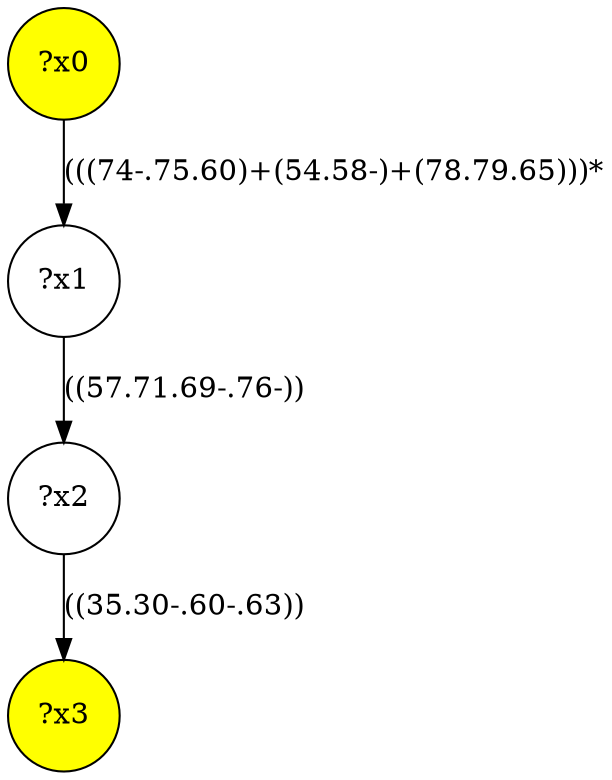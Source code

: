 digraph g {
	x0 [fillcolor="yellow", style="filled," shape=circle, label="?x0"];
	x3 [fillcolor="yellow", style="filled," shape=circle, label="?x3"];
	x1 [shape=circle, label="?x1"];
	x0 -> x1 [label="(((74-.75.60)+(54.58-)+(78.79.65)))*"];
	x2 [shape=circle, label="?x2"];
	x1 -> x2 [label="((57.71.69-.76-))"];
	x2 -> x3 [label="((35.30-.60-.63))"];
}
